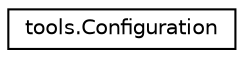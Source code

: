 digraph "Graphe hiérarchique des classes"
{
  edge [fontname="Helvetica",fontsize="10",labelfontname="Helvetica",labelfontsize="10"];
  node [fontname="Helvetica",fontsize="10",shape=record];
  rankdir="LR";
  Node0 [label="tools.Configuration",height=0.2,width=0.4,color="black", fillcolor="white", style="filled",URL="$classtools_1_1Configuration.html"];
}
